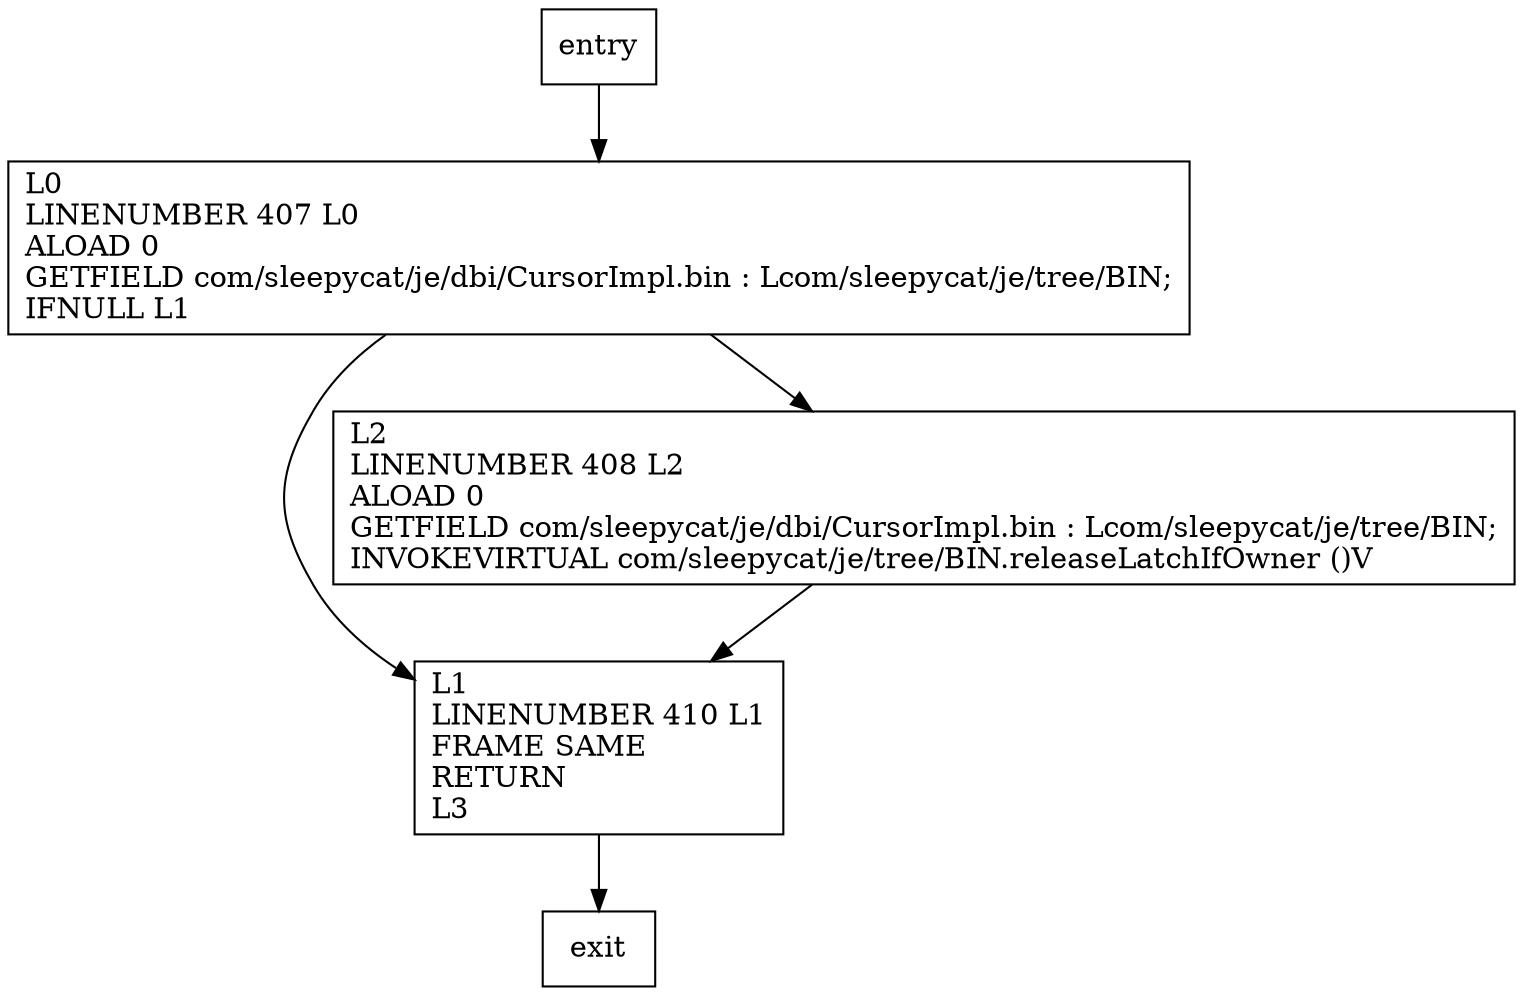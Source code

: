 digraph releaseBIN {
node [shape=record];
1019244969 [label="L1\lLINENUMBER 410 L1\lFRAME SAME\lRETURN\lL3\l"];
508767264 [label="L2\lLINENUMBER 408 L2\lALOAD 0\lGETFIELD com/sleepycat/je/dbi/CursorImpl.bin : Lcom/sleepycat/je/tree/BIN;\lINVOKEVIRTUAL com/sleepycat/je/tree/BIN.releaseLatchIfOwner ()V\l"];
851466669 [label="L0\lLINENUMBER 407 L0\lALOAD 0\lGETFIELD com/sleepycat/je/dbi/CursorImpl.bin : Lcom/sleepycat/je/tree/BIN;\lIFNULL L1\l"];
entry;
exit;
entry -> 851466669
1019244969 -> exit
508767264 -> 1019244969
851466669 -> 1019244969
851466669 -> 508767264
}
